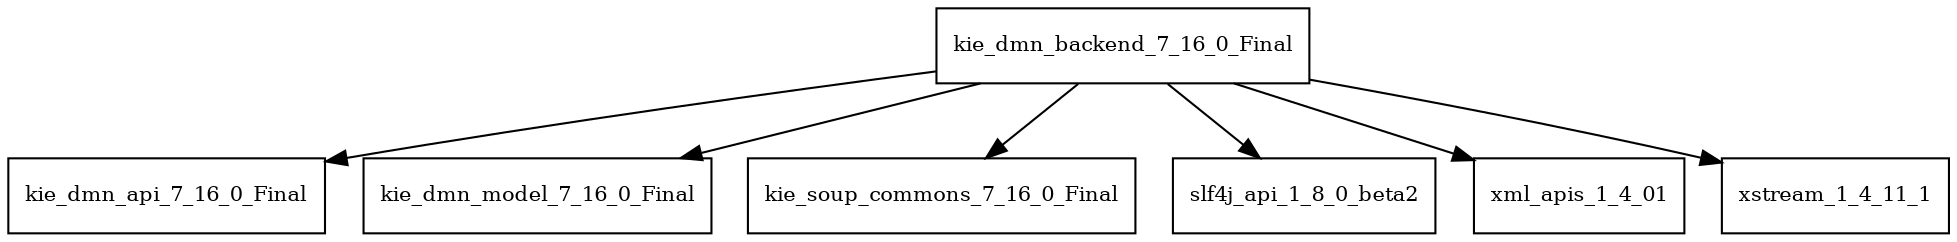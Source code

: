 digraph kie_dmn_backend_7_16_0_Final_dependencies {
  node [shape = box, fontsize=10.0];
  kie_dmn_backend_7_16_0_Final -> kie_dmn_api_7_16_0_Final;
  kie_dmn_backend_7_16_0_Final -> kie_dmn_model_7_16_0_Final;
  kie_dmn_backend_7_16_0_Final -> kie_soup_commons_7_16_0_Final;
  kie_dmn_backend_7_16_0_Final -> slf4j_api_1_8_0_beta2;
  kie_dmn_backend_7_16_0_Final -> xml_apis_1_4_01;
  kie_dmn_backend_7_16_0_Final -> xstream_1_4_11_1;
}
